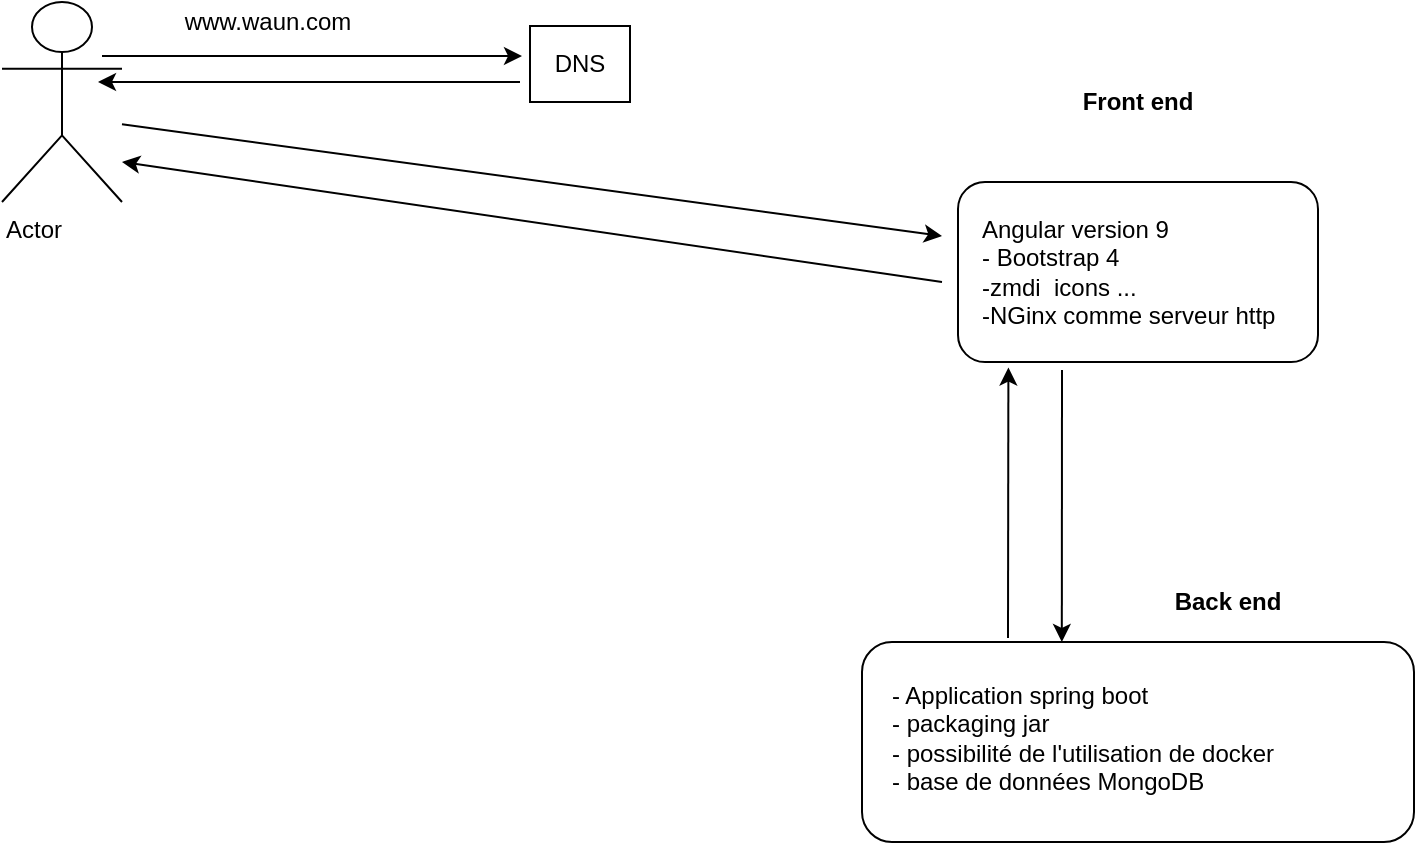 <mxfile version="14.6.9" type="github">
  <diagram id="HBvTLtwZ1KGbcm09aiui" name="Page-1">
    <mxGraphModel dx="1038" dy="588" grid="1" gridSize="10" guides="1" tooltips="1" connect="1" arrows="1" fold="1" page="1" pageScale="1" pageWidth="827" pageHeight="1169" math="0" shadow="0">
      <root>
        <mxCell id="0" />
        <mxCell id="1" parent="0" />
        <mxCell id="TQID2nPI-zpPXozI36MZ-1" value="Angular version 9&lt;br&gt;- Bootstrap 4&lt;br&gt;-zmdi&amp;nbsp; icons ...&lt;br&gt;-NGinx comme serveur http" style="rounded=1;whiteSpace=wrap;html=1;align=left;spacing=12;" vertex="1" parent="1">
          <mxGeometry x="488" y="100" width="180" height="90" as="geometry" />
        </mxCell>
        <mxCell id="TQID2nPI-zpPXozI36MZ-2" value="Front end" style="text;html=1;strokeColor=none;fillColor=none;align=center;verticalAlign=middle;whiteSpace=wrap;rounded=0;fontStyle=1" vertex="1" parent="1">
          <mxGeometry x="533" y="50" width="90" height="20" as="geometry" />
        </mxCell>
        <mxCell id="TQID2nPI-zpPXozI36MZ-3" value="- Application spring boot&lt;br&gt;- packaging jar&amp;nbsp;&lt;br&gt;- possibilité de l&#39;utilisation de docker&lt;br&gt;- base de données MongoDB" style="rounded=1;whiteSpace=wrap;html=1;align=left;spacingTop=0;spacing=15;verticalAlign=top;" vertex="1" parent="1">
          <mxGeometry x="440" y="330" width="276" height="100" as="geometry" />
        </mxCell>
        <mxCell id="TQID2nPI-zpPXozI36MZ-5" value="Back end" style="text;html=1;strokeColor=none;fillColor=none;align=center;verticalAlign=middle;whiteSpace=wrap;rounded=0;fontStyle=1" vertex="1" parent="1">
          <mxGeometry x="578" y="300" width="90" height="20" as="geometry" />
        </mxCell>
        <mxCell id="TQID2nPI-zpPXozI36MZ-7" value="Actor" style="shape=umlActor;verticalLabelPosition=bottom;verticalAlign=top;html=1;outlineConnect=0;align=left;" vertex="1" parent="1">
          <mxGeometry x="10" y="10" width="60" height="100" as="geometry" />
        </mxCell>
        <mxCell id="TQID2nPI-zpPXozI36MZ-9" value="DNS" style="rounded=0;whiteSpace=wrap;html=1;align=center;" vertex="1" parent="1">
          <mxGeometry x="274" y="22" width="50" height="38" as="geometry" />
        </mxCell>
        <mxCell id="TQID2nPI-zpPXozI36MZ-11" value="" style="endArrow=classic;html=1;" edge="1" parent="1">
          <mxGeometry width="50" height="50" relative="1" as="geometry">
            <mxPoint x="60" y="37" as="sourcePoint" />
            <mxPoint x="270" y="37" as="targetPoint" />
          </mxGeometry>
        </mxCell>
        <mxCell id="TQID2nPI-zpPXozI36MZ-13" value="www.waun.com" style="text;html=1;strokeColor=none;fillColor=none;align=center;verticalAlign=middle;whiteSpace=wrap;rounded=0;" vertex="1" parent="1">
          <mxGeometry x="123" y="10" width="40" height="20" as="geometry" />
        </mxCell>
        <mxCell id="TQID2nPI-zpPXozI36MZ-17" value="" style="endArrow=classic;html=1;" edge="1" parent="1">
          <mxGeometry width="50" height="50" relative="1" as="geometry">
            <mxPoint x="269" y="50" as="sourcePoint" />
            <mxPoint x="58" y="50" as="targetPoint" />
          </mxGeometry>
        </mxCell>
        <mxCell id="TQID2nPI-zpPXozI36MZ-18" value="" style="endArrow=classic;html=1;" edge="1" parent="1">
          <mxGeometry width="50" height="50" relative="1" as="geometry">
            <mxPoint x="70" y="71.091" as="sourcePoint" />
            <mxPoint x="480" y="127" as="targetPoint" />
          </mxGeometry>
        </mxCell>
        <mxCell id="TQID2nPI-zpPXozI36MZ-19" value="" style="endArrow=classic;html=1;entryX=0.362;entryY=0;entryDx=0;entryDy=0;entryPerimeter=0;" edge="1" parent="1" target="TQID2nPI-zpPXozI36MZ-3">
          <mxGeometry width="50" height="50" relative="1" as="geometry">
            <mxPoint x="540" y="194" as="sourcePoint" />
            <mxPoint x="510" y="200" as="targetPoint" />
          </mxGeometry>
        </mxCell>
        <mxCell id="TQID2nPI-zpPXozI36MZ-20" value="" style="endArrow=classic;html=1;entryX=0.14;entryY=1.031;entryDx=0;entryDy=0;entryPerimeter=0;" edge="1" parent="1" target="TQID2nPI-zpPXozI36MZ-1">
          <mxGeometry width="50" height="50" relative="1" as="geometry">
            <mxPoint x="513" y="328" as="sourcePoint" />
            <mxPoint x="488" y="210" as="targetPoint" />
          </mxGeometry>
        </mxCell>
        <mxCell id="TQID2nPI-zpPXozI36MZ-21" value="" style="endArrow=classic;html=1;" edge="1" parent="1">
          <mxGeometry width="50" height="50" relative="1" as="geometry">
            <mxPoint x="480" y="150" as="sourcePoint" />
            <mxPoint x="70" y="90" as="targetPoint" />
          </mxGeometry>
        </mxCell>
      </root>
    </mxGraphModel>
  </diagram>
</mxfile>
